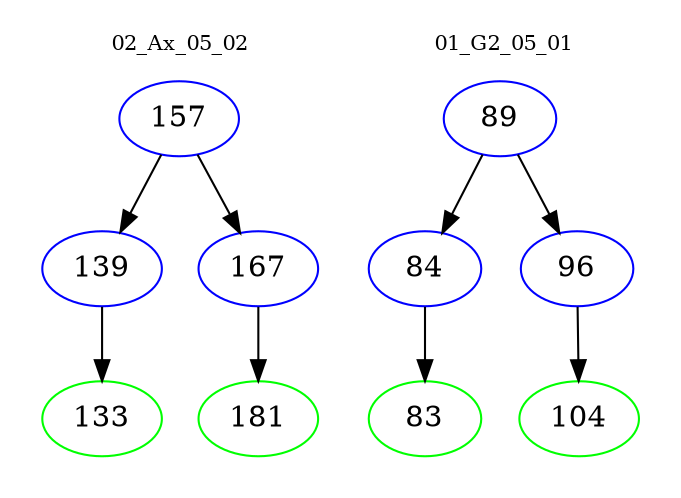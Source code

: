 digraph{
subgraph cluster_0 {
color = white
label = "02_Ax_05_02";
fontsize=10;
T0_157 [label="157", color="blue"]
T0_157 -> T0_139 [color="black"]
T0_139 [label="139", color="blue"]
T0_139 -> T0_133 [color="black"]
T0_133 [label="133", color="green"]
T0_157 -> T0_167 [color="black"]
T0_167 [label="167", color="blue"]
T0_167 -> T0_181 [color="black"]
T0_181 [label="181", color="green"]
}
subgraph cluster_1 {
color = white
label = "01_G2_05_01";
fontsize=10;
T1_89 [label="89", color="blue"]
T1_89 -> T1_84 [color="black"]
T1_84 [label="84", color="blue"]
T1_84 -> T1_83 [color="black"]
T1_83 [label="83", color="green"]
T1_89 -> T1_96 [color="black"]
T1_96 [label="96", color="blue"]
T1_96 -> T1_104 [color="black"]
T1_104 [label="104", color="green"]
}
}
